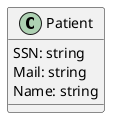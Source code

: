 @startuml DataModel
    class Patient {
        SSN: string
        Mail: string
        Name: string
    }
@enduml